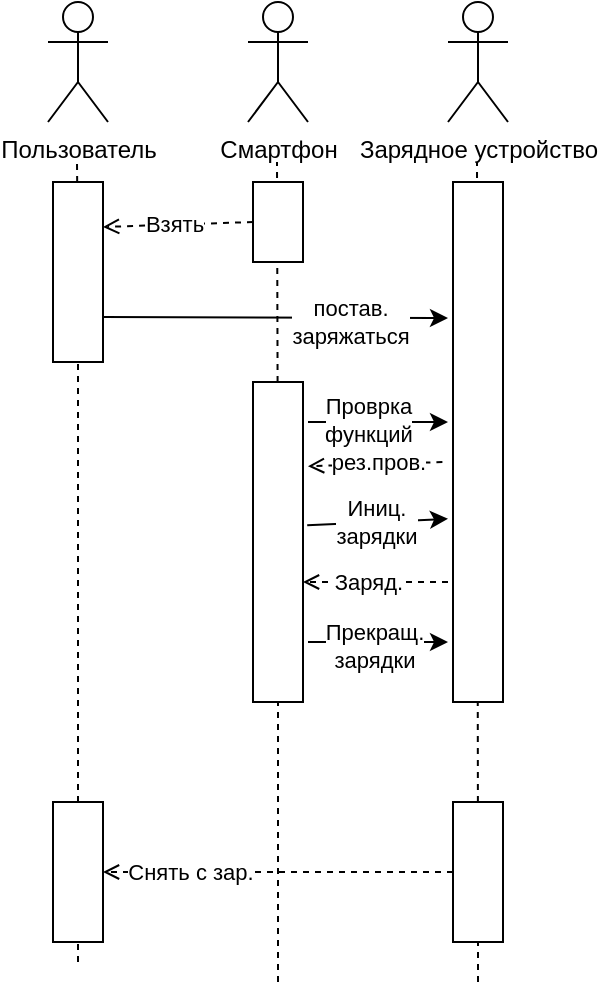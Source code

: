 <mxfile version="22.0.8" type="google">
  <diagram name="Страница — 1" id="AJ-s9iIQEbLQRyMscW2I">
    <mxGraphModel grid="1" page="1" gridSize="10" guides="1" tooltips="1" connect="1" arrows="1" fold="1" pageScale="1" pageWidth="827" pageHeight="1169" math="0" shadow="0">
      <root>
        <mxCell id="0" />
        <mxCell id="1" parent="0" />
        <mxCell id="-xQM_GQLZubpHgUDidUd-2" value="" style="endArrow=classic;html=1;rounded=0;exitX=1;exitY=0.75;exitDx=0;exitDy=0;" edge="1" parent="1" source="-xQM_GQLZubpHgUDidUd-20">
          <mxGeometry width="50" height="50" relative="1" as="geometry">
            <mxPoint x="212.5" y="310" as="sourcePoint" />
            <mxPoint x="360" y="248" as="targetPoint" />
          </mxGeometry>
        </mxCell>
        <mxCell id="-xQM_GQLZubpHgUDidUd-36" value="постав.&lt;br&gt;заряжаться" style="edgeLabel;html=1;align=center;verticalAlign=middle;resizable=0;points=[];" connectable="0" vertex="1" parent="-xQM_GQLZubpHgUDidUd-2">
          <mxGeometry x="0.383" y="-1" relative="1" as="geometry">
            <mxPoint x="4" y="1" as="offset" />
          </mxGeometry>
        </mxCell>
        <mxCell id="-xQM_GQLZubpHgUDidUd-3" value="" style="endArrow=none;dashed=1;html=1;rounded=0;" edge="1" parent="1" source="-xQM_GQLZubpHgUDidUd-40">
          <mxGeometry width="50" height="50" relative="1" as="geometry">
            <mxPoint x="275" y="490" as="sourcePoint" />
            <mxPoint x="274.5" y="170" as="targetPoint" />
          </mxGeometry>
        </mxCell>
        <mxCell id="-xQM_GQLZubpHgUDidUd-4" value="Пользователь" style="shape=umlActor;verticalLabelPosition=bottom;verticalAlign=top;html=1;outlineConnect=0;" vertex="1" parent="1">
          <mxGeometry x="160" y="90" width="30" height="60" as="geometry" />
        </mxCell>
        <mxCell id="-xQM_GQLZubpHgUDidUd-5" value="Смартфон" style="shape=umlActor;verticalLabelPosition=bottom;verticalAlign=top;html=1;outlineConnect=0;" vertex="1" parent="1">
          <mxGeometry x="260" y="90" width="30" height="60" as="geometry" />
        </mxCell>
        <mxCell id="-xQM_GQLZubpHgUDidUd-6" value="Зарядное устройство" style="shape=umlActor;verticalLabelPosition=bottom;verticalAlign=top;html=1;outlineConnect=0;" vertex="1" parent="1">
          <mxGeometry x="360" y="90" width="30" height="60" as="geometry" />
        </mxCell>
        <mxCell id="-xQM_GQLZubpHgUDidUd-13" value="" style="endArrow=none;dashed=1;html=1;rounded=0;" edge="1" parent="1" source="-xQM_GQLZubpHgUDidUd-39">
          <mxGeometry width="50" height="50" relative="1" as="geometry">
            <mxPoint x="375" y="580" as="sourcePoint" />
            <mxPoint x="374.5" y="170" as="targetPoint" />
          </mxGeometry>
        </mxCell>
        <mxCell id="-xQM_GQLZubpHgUDidUd-14" value="" style="endArrow=none;dashed=1;html=1;rounded=0;" edge="1" parent="1" source="-xQM_GQLZubpHgUDidUd-20">
          <mxGeometry width="50" height="50" relative="1" as="geometry">
            <mxPoint x="175" y="490" as="sourcePoint" />
            <mxPoint x="174.5" y="170" as="targetPoint" />
          </mxGeometry>
        </mxCell>
        <mxCell id="-xQM_GQLZubpHgUDidUd-18" value="" style="rounded=0;whiteSpace=wrap;html=1;" vertex="1" parent="1">
          <mxGeometry x="362.5" y="180" width="25" height="260" as="geometry" />
        </mxCell>
        <mxCell id="-xQM_GQLZubpHgUDidUd-19" value="" style="rounded=0;whiteSpace=wrap;html=1;" vertex="1" parent="1">
          <mxGeometry x="262.5" y="180" width="25" height="40" as="geometry" />
        </mxCell>
        <mxCell id="-xQM_GQLZubpHgUDidUd-21" value="" style="endArrow=none;dashed=1;html=1;rounded=0;" edge="1" parent="1" source="-xQM_GQLZubpHgUDidUd-38" target="-xQM_GQLZubpHgUDidUd-20">
          <mxGeometry width="50" height="50" relative="1" as="geometry">
            <mxPoint x="175" y="570" as="sourcePoint" />
            <mxPoint x="174.5" y="170" as="targetPoint" />
          </mxGeometry>
        </mxCell>
        <mxCell id="-xQM_GQLZubpHgUDidUd-20" value="" style="rounded=0;whiteSpace=wrap;html=1;" vertex="1" parent="1">
          <mxGeometry x="162.5" y="180" width="25" height="90" as="geometry" />
        </mxCell>
        <mxCell id="-xQM_GQLZubpHgUDidUd-22" value="" style="endArrow=classic;html=1;rounded=0;" edge="1" parent="1">
          <mxGeometry width="50" height="50" relative="1" as="geometry">
            <mxPoint x="290" y="300" as="sourcePoint" />
            <mxPoint x="360" y="300" as="targetPoint" />
          </mxGeometry>
        </mxCell>
        <mxCell id="-xQM_GQLZubpHgUDidUd-43" value="Проврка&lt;br&gt;функций" style="edgeLabel;html=1;align=center;verticalAlign=middle;resizable=0;points=[];" connectable="0" vertex="1" parent="-xQM_GQLZubpHgUDidUd-22">
          <mxGeometry x="-0.149" y="1" relative="1" as="geometry">
            <mxPoint as="offset" />
          </mxGeometry>
        </mxCell>
        <mxCell id="-xQM_GQLZubpHgUDidUd-23" value="" style="endArrow=classic;html=1;rounded=0;entryX=-0.084;entryY=0.821;entryDx=0;entryDy=0;entryPerimeter=0;" edge="1" parent="1">
          <mxGeometry width="50" height="50" relative="1" as="geometry">
            <mxPoint x="289.6" y="351.59" as="sourcePoint" />
            <mxPoint x="360.0" y="348.42" as="targetPoint" />
          </mxGeometry>
        </mxCell>
        <mxCell id="-xQM_GQLZubpHgUDidUd-45" value="Иниц.&lt;br&gt;зарядки" style="edgeLabel;html=1;align=center;verticalAlign=middle;resizable=0;points=[];" connectable="0" vertex="1" parent="-xQM_GQLZubpHgUDidUd-23">
          <mxGeometry x="-0.04" relative="1" as="geometry">
            <mxPoint as="offset" />
          </mxGeometry>
        </mxCell>
        <mxCell id="-xQM_GQLZubpHgUDidUd-24" value="" style="endArrow=classic;html=1;rounded=0;" edge="1" parent="1">
          <mxGeometry width="50" height="50" relative="1" as="geometry">
            <mxPoint x="290" y="410" as="sourcePoint" />
            <mxPoint x="360" y="410" as="targetPoint" />
          </mxGeometry>
        </mxCell>
        <mxCell id="-xQM_GQLZubpHgUDidUd-48" value="Прекращ.&lt;br&gt;зарядки" style="edgeLabel;html=1;align=center;verticalAlign=middle;resizable=0;points=[];" connectable="0" vertex="1" parent="-xQM_GQLZubpHgUDidUd-24">
          <mxGeometry x="-0.063" y="-2" relative="1" as="geometry">
            <mxPoint as="offset" />
          </mxGeometry>
        </mxCell>
        <mxCell id="-xQM_GQLZubpHgUDidUd-26" value="" style="endArrow=open;html=1;rounded=0;endFill=0;dashed=1;exitX=0;exitY=0.5;exitDx=0;exitDy=0;entryX=1;entryY=0.25;entryDx=0;entryDy=0;" edge="1" parent="1" source="-xQM_GQLZubpHgUDidUd-19" target="-xQM_GQLZubpHgUDidUd-20">
          <mxGeometry width="50" height="50" relative="1" as="geometry">
            <mxPoint x="490" y="340" as="sourcePoint" />
            <mxPoint x="540" y="290" as="targetPoint" />
          </mxGeometry>
        </mxCell>
        <mxCell id="-xQM_GQLZubpHgUDidUd-35" value="Взять" style="edgeLabel;html=1;align=center;verticalAlign=middle;resizable=0;points=[];" connectable="0" vertex="1" parent="-xQM_GQLZubpHgUDidUd-26">
          <mxGeometry x="0.058" y="-1" relative="1" as="geometry">
            <mxPoint as="offset" />
          </mxGeometry>
        </mxCell>
        <mxCell id="-xQM_GQLZubpHgUDidUd-27" value="" style="endArrow=open;html=1;rounded=0;endFill=0;dashed=1;entryX=1;entryY=0.5;entryDx=0;entryDy=0;" edge="1" parent="1">
          <mxGeometry width="50" height="50" relative="1" as="geometry">
            <mxPoint x="360" y="380" as="sourcePoint" />
            <mxPoint x="287.5" y="380" as="targetPoint" />
          </mxGeometry>
        </mxCell>
        <mxCell id="-xQM_GQLZubpHgUDidUd-42" value="Заряд." style="edgeLabel;html=1;align=center;verticalAlign=middle;resizable=0;points=[];" connectable="0" vertex="1" parent="-xQM_GQLZubpHgUDidUd-27">
          <mxGeometry x="-0.25" relative="1" as="geometry">
            <mxPoint x="-13" as="offset" />
          </mxGeometry>
        </mxCell>
        <mxCell id="-xQM_GQLZubpHgUDidUd-28" value="" style="endArrow=open;html=1;rounded=0;endFill=0;dashed=1;exitX=-0.18;exitY=0.68;exitDx=0;exitDy=0;exitPerimeter=0;entryX=1.132;entryY=0.418;entryDx=0;entryDy=0;entryPerimeter=0;" edge="1" parent="1">
          <mxGeometry width="50" height="50" relative="1" as="geometry">
            <mxPoint x="357.2" y="320" as="sourcePoint" />
            <mxPoint x="290.0" y="322.12" as="targetPoint" />
          </mxGeometry>
        </mxCell>
        <mxCell id="-xQM_GQLZubpHgUDidUd-44" value="рез.пров." style="edgeLabel;html=1;align=center;verticalAlign=middle;resizable=0;points=[];" connectable="0" vertex="1" parent="-xQM_GQLZubpHgUDidUd-28">
          <mxGeometry x="-0.043" y="-1" relative="1" as="geometry">
            <mxPoint as="offset" />
          </mxGeometry>
        </mxCell>
        <mxCell id="-xQM_GQLZubpHgUDidUd-29" value="" style="endArrow=open;html=1;rounded=0;endFill=0;dashed=1;exitX=0;exitY=0.5;exitDx=0;exitDy=0;entryX=1;entryY=0.5;entryDx=0;entryDy=0;" edge="1" parent="1" source="-xQM_GQLZubpHgUDidUd-39" target="-xQM_GQLZubpHgUDidUd-38">
          <mxGeometry width="50" height="50" relative="1" as="geometry">
            <mxPoint x="490" y="530" as="sourcePoint" />
            <mxPoint x="540" y="480" as="targetPoint" />
          </mxGeometry>
        </mxCell>
        <mxCell id="-xQM_GQLZubpHgUDidUd-49" value="Снять с зар." style="edgeLabel;html=1;align=center;verticalAlign=middle;resizable=0;points=[];" connectable="0" vertex="1" parent="-xQM_GQLZubpHgUDidUd-29">
          <mxGeometry x="0.551" y="-2" relative="1" as="geometry">
            <mxPoint x="4" y="2" as="offset" />
          </mxGeometry>
        </mxCell>
        <mxCell id="-xQM_GQLZubpHgUDidUd-41" value="" style="endArrow=none;dashed=1;html=1;rounded=0;" edge="1" parent="1" target="-xQM_GQLZubpHgUDidUd-40">
          <mxGeometry width="50" height="50" relative="1" as="geometry">
            <mxPoint x="275" y="580" as="sourcePoint" />
            <mxPoint x="274.5" y="170" as="targetPoint" />
          </mxGeometry>
        </mxCell>
        <mxCell id="-xQM_GQLZubpHgUDidUd-40" value="" style="rounded=0;whiteSpace=wrap;html=1;" vertex="1" parent="1">
          <mxGeometry x="262.5" y="280" width="25" height="160" as="geometry" />
        </mxCell>
        <mxCell id="-xQM_GQLZubpHgUDidUd-46" value="" style="endArrow=none;dashed=1;html=1;rounded=0;" edge="1" parent="1" target="-xQM_GQLZubpHgUDidUd-39">
          <mxGeometry width="50" height="50" relative="1" as="geometry">
            <mxPoint x="375" y="580" as="sourcePoint" />
            <mxPoint x="374.5" y="170" as="targetPoint" />
          </mxGeometry>
        </mxCell>
        <mxCell id="-xQM_GQLZubpHgUDidUd-39" value="" style="rounded=0;whiteSpace=wrap;html=1;" vertex="1" parent="1">
          <mxGeometry x="362.5" y="490" width="25" height="70" as="geometry" />
        </mxCell>
        <mxCell id="-xQM_GQLZubpHgUDidUd-47" value="" style="endArrow=none;dashed=1;html=1;rounded=0;" edge="1" parent="1" target="-xQM_GQLZubpHgUDidUd-38">
          <mxGeometry width="50" height="50" relative="1" as="geometry">
            <mxPoint x="175" y="570" as="sourcePoint" />
            <mxPoint x="175" y="270" as="targetPoint" />
          </mxGeometry>
        </mxCell>
        <mxCell id="-xQM_GQLZubpHgUDidUd-38" value="" style="rounded=0;whiteSpace=wrap;html=1;" vertex="1" parent="1">
          <mxGeometry x="162.5" y="490" width="25" height="70" as="geometry" />
        </mxCell>
      </root>
    </mxGraphModel>
  </diagram>
</mxfile>
